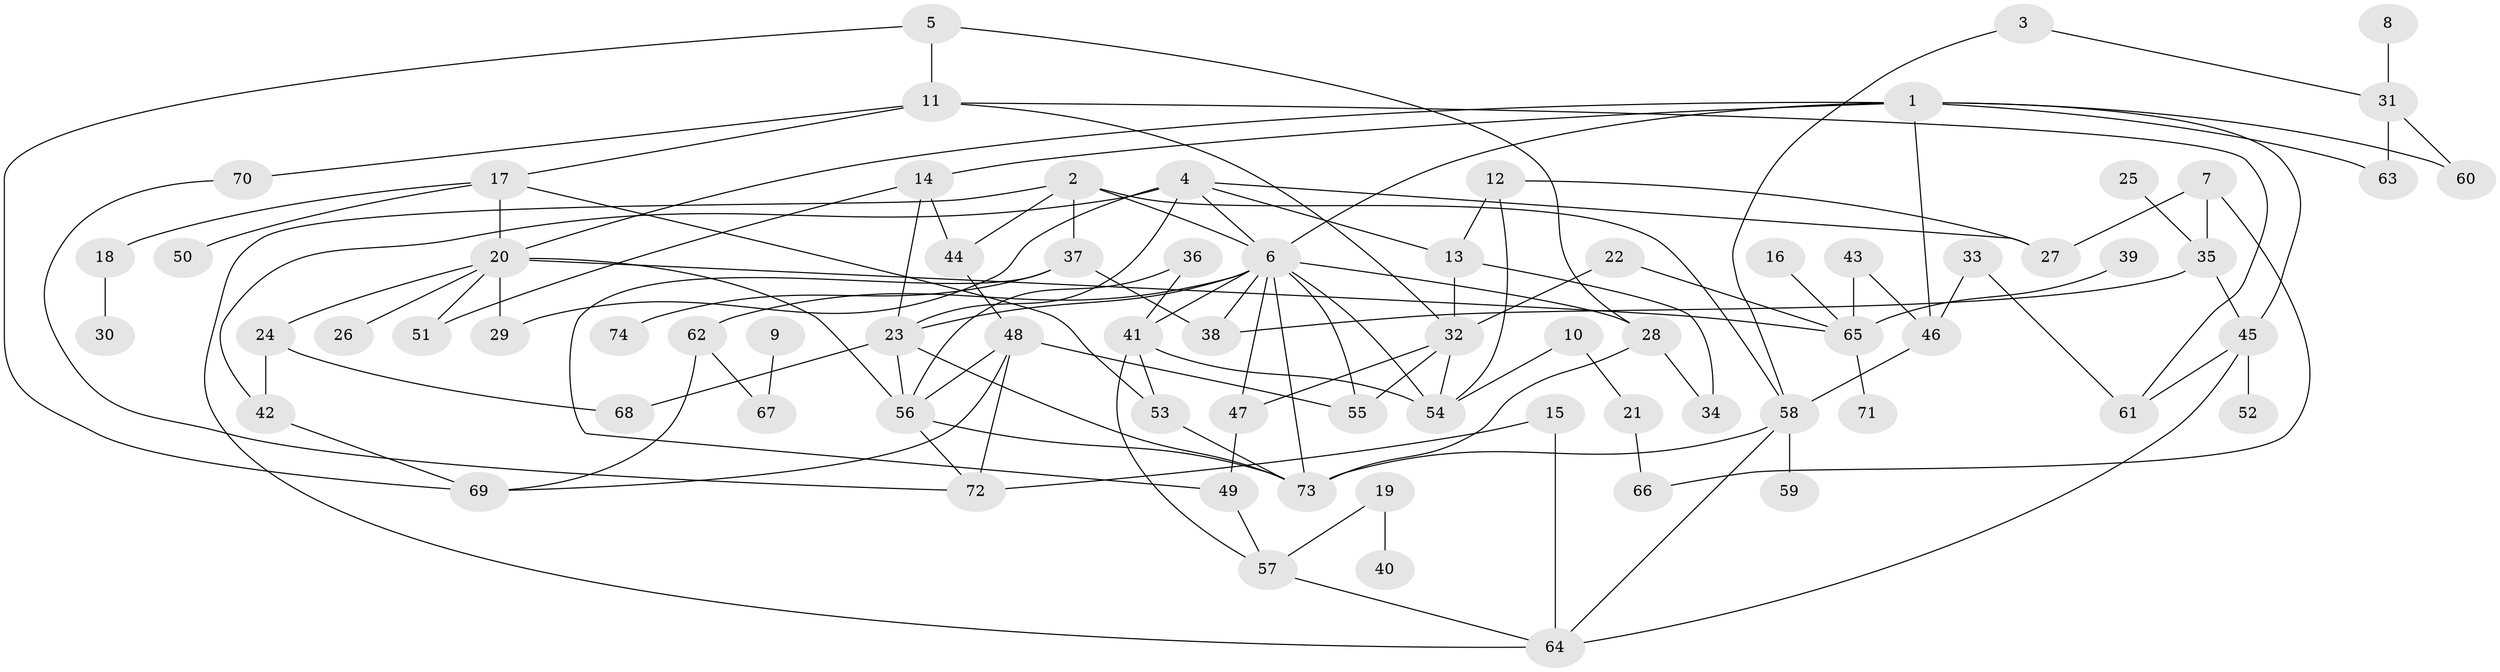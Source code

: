 // original degree distribution, {12: 0.006756756756756757, 6: 0.05405405405405406, 8: 0.006756756756756757, 3: 0.1891891891891892, 4: 0.10135135135135136, 7: 0.013513513513513514, 5: 0.04054054054054054, 2: 0.3716216216216216, 1: 0.21621621621621623}
// Generated by graph-tools (version 1.1) at 2025/01/03/09/25 03:01:03]
// undirected, 74 vertices, 121 edges
graph export_dot {
graph [start="1"]
  node [color=gray90,style=filled];
  1;
  2;
  3;
  4;
  5;
  6;
  7;
  8;
  9;
  10;
  11;
  12;
  13;
  14;
  15;
  16;
  17;
  18;
  19;
  20;
  21;
  22;
  23;
  24;
  25;
  26;
  27;
  28;
  29;
  30;
  31;
  32;
  33;
  34;
  35;
  36;
  37;
  38;
  39;
  40;
  41;
  42;
  43;
  44;
  45;
  46;
  47;
  48;
  49;
  50;
  51;
  52;
  53;
  54;
  55;
  56;
  57;
  58;
  59;
  60;
  61;
  62;
  63;
  64;
  65;
  66;
  67;
  68;
  69;
  70;
  71;
  72;
  73;
  74;
  1 -- 6 [weight=1.0];
  1 -- 14 [weight=1.0];
  1 -- 20 [weight=1.0];
  1 -- 45 [weight=1.0];
  1 -- 46 [weight=1.0];
  1 -- 60 [weight=1.0];
  1 -- 63 [weight=1.0];
  2 -- 6 [weight=1.0];
  2 -- 37 [weight=1.0];
  2 -- 44 [weight=1.0];
  2 -- 58 [weight=1.0];
  2 -- 64 [weight=1.0];
  3 -- 31 [weight=1.0];
  3 -- 58 [weight=1.0];
  4 -- 6 [weight=1.0];
  4 -- 13 [weight=1.0];
  4 -- 23 [weight=1.0];
  4 -- 27 [weight=1.0];
  4 -- 29 [weight=1.0];
  4 -- 42 [weight=1.0];
  5 -- 11 [weight=1.0];
  5 -- 28 [weight=1.0];
  5 -- 69 [weight=1.0];
  6 -- 23 [weight=1.0];
  6 -- 28 [weight=1.0];
  6 -- 38 [weight=1.0];
  6 -- 41 [weight=1.0];
  6 -- 47 [weight=1.0];
  6 -- 54 [weight=1.0];
  6 -- 55 [weight=1.0];
  6 -- 62 [weight=1.0];
  6 -- 73 [weight=1.0];
  7 -- 27 [weight=1.0];
  7 -- 35 [weight=1.0];
  7 -- 66 [weight=1.0];
  8 -- 31 [weight=1.0];
  9 -- 67 [weight=1.0];
  10 -- 21 [weight=1.0];
  10 -- 54 [weight=1.0];
  11 -- 17 [weight=1.0];
  11 -- 32 [weight=1.0];
  11 -- 61 [weight=1.0];
  11 -- 70 [weight=1.0];
  12 -- 13 [weight=1.0];
  12 -- 27 [weight=1.0];
  12 -- 54 [weight=1.0];
  13 -- 32 [weight=1.0];
  13 -- 34 [weight=2.0];
  14 -- 23 [weight=1.0];
  14 -- 44 [weight=1.0];
  14 -- 51 [weight=1.0];
  15 -- 64 [weight=1.0];
  15 -- 72 [weight=1.0];
  16 -- 65 [weight=1.0];
  17 -- 18 [weight=1.0];
  17 -- 20 [weight=1.0];
  17 -- 50 [weight=1.0];
  17 -- 53 [weight=1.0];
  18 -- 30 [weight=1.0];
  19 -- 40 [weight=1.0];
  19 -- 57 [weight=1.0];
  20 -- 24 [weight=1.0];
  20 -- 26 [weight=1.0];
  20 -- 29 [weight=1.0];
  20 -- 51 [weight=1.0];
  20 -- 56 [weight=1.0];
  20 -- 65 [weight=1.0];
  21 -- 66 [weight=1.0];
  22 -- 32 [weight=1.0];
  22 -- 65 [weight=1.0];
  23 -- 56 [weight=1.0];
  23 -- 68 [weight=1.0];
  23 -- 73 [weight=1.0];
  24 -- 42 [weight=1.0];
  24 -- 68 [weight=1.0];
  25 -- 35 [weight=1.0];
  28 -- 34 [weight=1.0];
  28 -- 73 [weight=1.0];
  31 -- 60 [weight=1.0];
  31 -- 63 [weight=1.0];
  32 -- 47 [weight=1.0];
  32 -- 54 [weight=1.0];
  32 -- 55 [weight=1.0];
  33 -- 46 [weight=1.0];
  33 -- 61 [weight=1.0];
  35 -- 38 [weight=1.0];
  35 -- 45 [weight=1.0];
  36 -- 41 [weight=1.0];
  36 -- 56 [weight=1.0];
  37 -- 38 [weight=1.0];
  37 -- 49 [weight=1.0];
  37 -- 74 [weight=1.0];
  39 -- 65 [weight=1.0];
  41 -- 53 [weight=1.0];
  41 -- 54 [weight=1.0];
  41 -- 57 [weight=1.0];
  42 -- 69 [weight=1.0];
  43 -- 46 [weight=1.0];
  43 -- 65 [weight=1.0];
  44 -- 48 [weight=1.0];
  45 -- 52 [weight=1.0];
  45 -- 61 [weight=1.0];
  45 -- 64 [weight=1.0];
  46 -- 58 [weight=1.0];
  47 -- 49 [weight=2.0];
  48 -- 55 [weight=1.0];
  48 -- 56 [weight=1.0];
  48 -- 69 [weight=1.0];
  48 -- 72 [weight=1.0];
  49 -- 57 [weight=1.0];
  53 -- 73 [weight=1.0];
  56 -- 72 [weight=1.0];
  56 -- 73 [weight=1.0];
  57 -- 64 [weight=1.0];
  58 -- 59 [weight=1.0];
  58 -- 64 [weight=1.0];
  58 -- 73 [weight=2.0];
  62 -- 67 [weight=1.0];
  62 -- 69 [weight=1.0];
  65 -- 71 [weight=1.0];
  70 -- 72 [weight=1.0];
}
